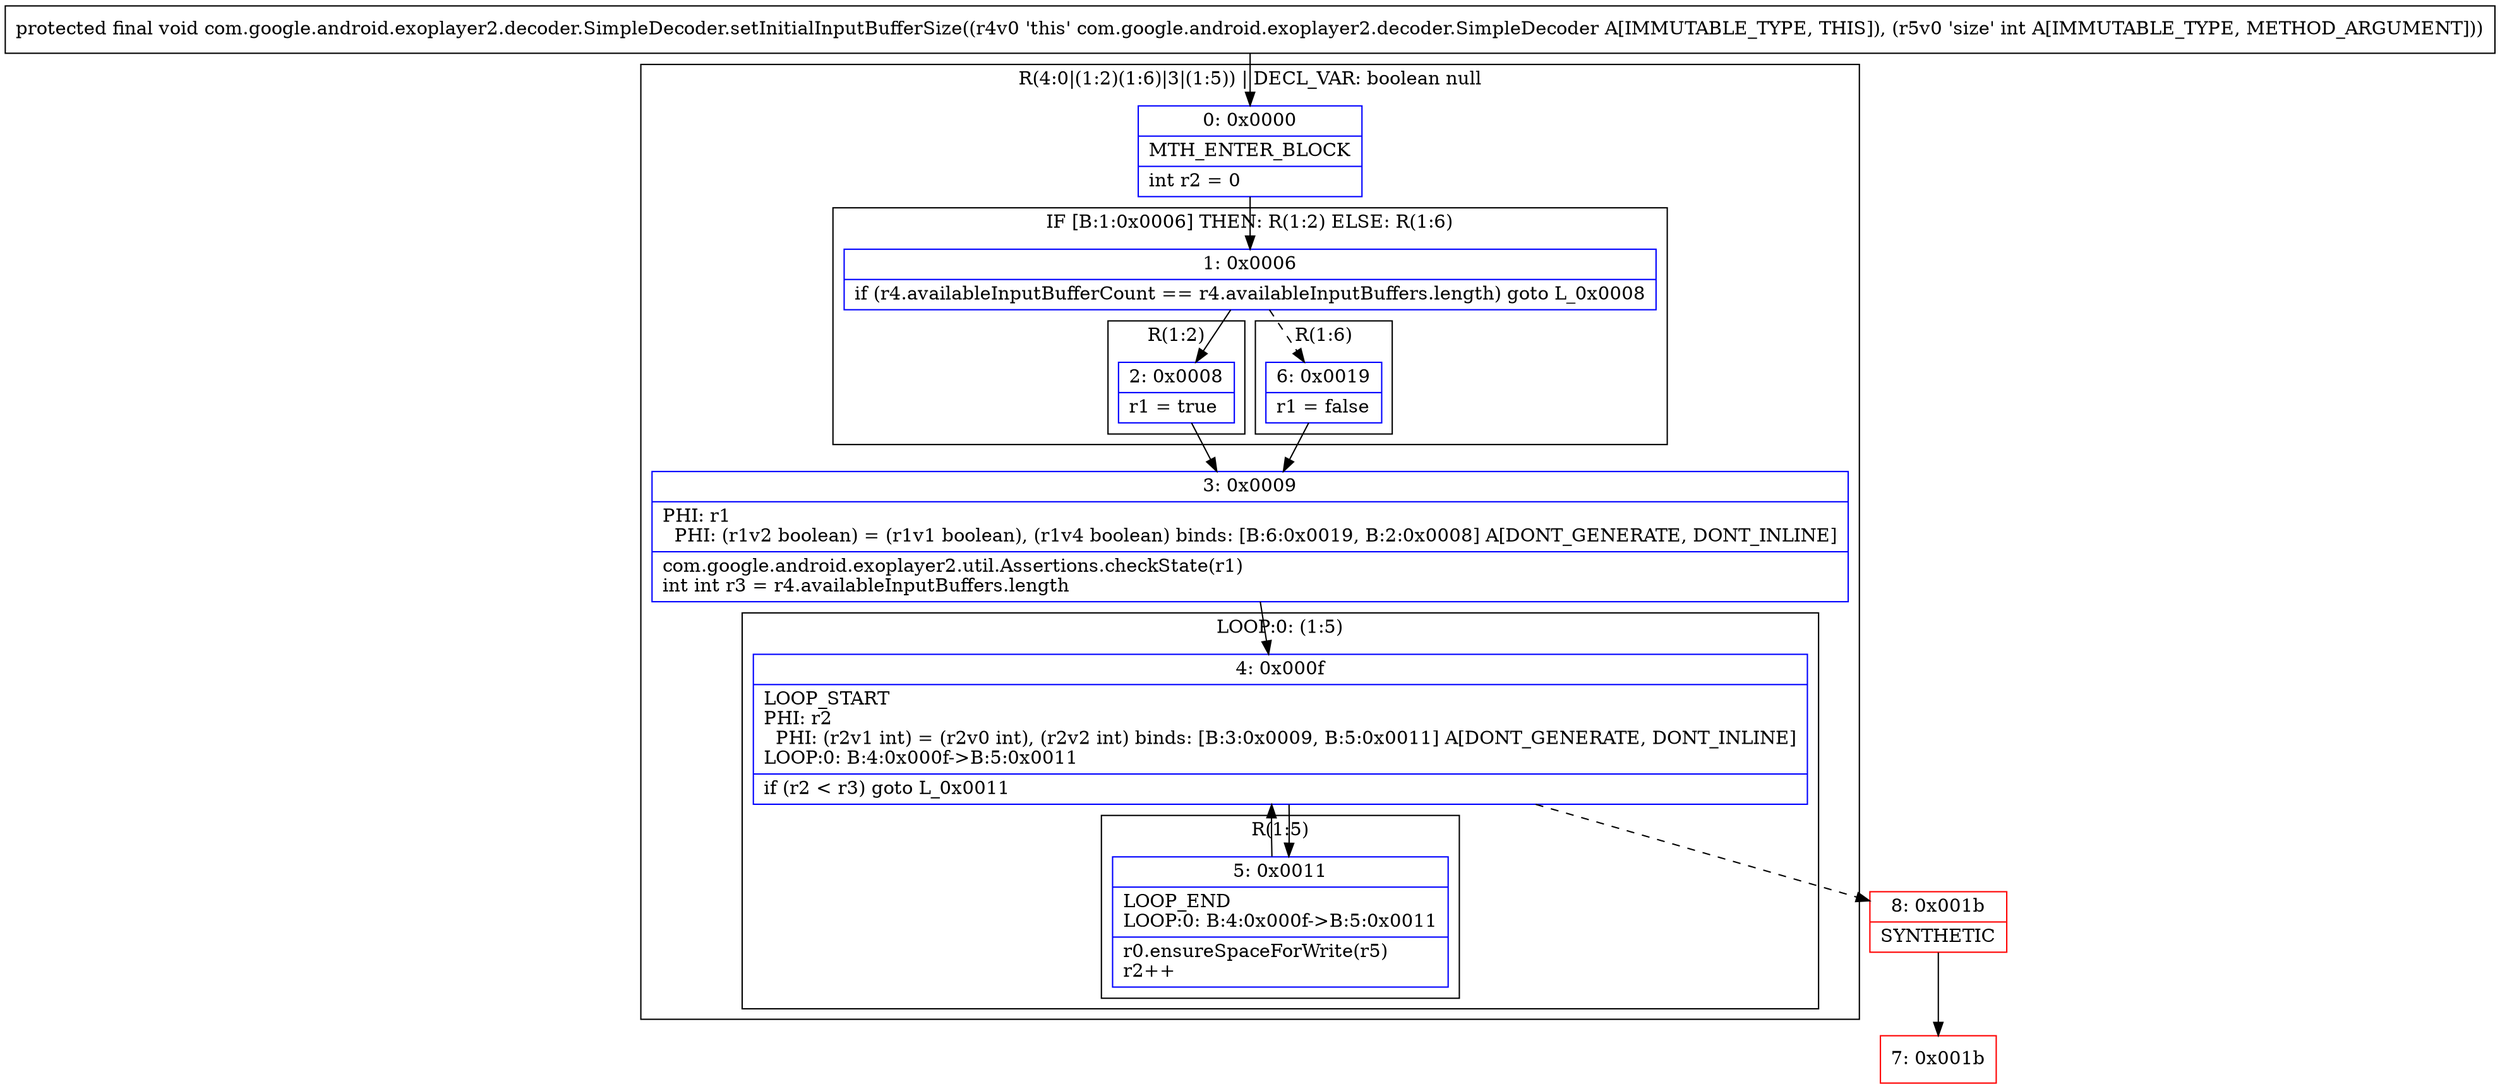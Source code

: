 digraph "CFG forcom.google.android.exoplayer2.decoder.SimpleDecoder.setInitialInputBufferSize(I)V" {
subgraph cluster_Region_1424750658 {
label = "R(4:0|(1:2)(1:6)|3|(1:5)) | DECL_VAR: boolean null\l";
node [shape=record,color=blue];
Node_0 [shape=record,label="{0\:\ 0x0000|MTH_ENTER_BLOCK\l|int r2 = 0\l}"];
subgraph cluster_IfRegion_1530232250 {
label = "IF [B:1:0x0006] THEN: R(1:2) ELSE: R(1:6)";
node [shape=record,color=blue];
Node_1 [shape=record,label="{1\:\ 0x0006|if (r4.availableInputBufferCount == r4.availableInputBuffers.length) goto L_0x0008\l}"];
subgraph cluster_Region_1640101884 {
label = "R(1:2)";
node [shape=record,color=blue];
Node_2 [shape=record,label="{2\:\ 0x0008|r1 = true\l}"];
}
subgraph cluster_Region_1916676319 {
label = "R(1:6)";
node [shape=record,color=blue];
Node_6 [shape=record,label="{6\:\ 0x0019|r1 = false\l}"];
}
}
Node_3 [shape=record,label="{3\:\ 0x0009|PHI: r1 \l  PHI: (r1v2 boolean) = (r1v1 boolean), (r1v4 boolean) binds: [B:6:0x0019, B:2:0x0008] A[DONT_GENERATE, DONT_INLINE]\l|com.google.android.exoplayer2.util.Assertions.checkState(r1)\lint int r3 = r4.availableInputBuffers.length\l}"];
subgraph cluster_LoopRegion_382660817 {
label = "LOOP:0: (1:5)";
node [shape=record,color=blue];
Node_4 [shape=record,label="{4\:\ 0x000f|LOOP_START\lPHI: r2 \l  PHI: (r2v1 int) = (r2v0 int), (r2v2 int) binds: [B:3:0x0009, B:5:0x0011] A[DONT_GENERATE, DONT_INLINE]\lLOOP:0: B:4:0x000f\-\>B:5:0x0011\l|if (r2 \< r3) goto L_0x0011\l}"];
subgraph cluster_Region_152720380 {
label = "R(1:5)";
node [shape=record,color=blue];
Node_5 [shape=record,label="{5\:\ 0x0011|LOOP_END\lLOOP:0: B:4:0x000f\-\>B:5:0x0011\l|r0.ensureSpaceForWrite(r5)\lr2++\l}"];
}
}
}
Node_7 [shape=record,color=red,label="{7\:\ 0x001b}"];
Node_8 [shape=record,color=red,label="{8\:\ 0x001b|SYNTHETIC\l}"];
MethodNode[shape=record,label="{protected final void com.google.android.exoplayer2.decoder.SimpleDecoder.setInitialInputBufferSize((r4v0 'this' com.google.android.exoplayer2.decoder.SimpleDecoder A[IMMUTABLE_TYPE, THIS]), (r5v0 'size' int A[IMMUTABLE_TYPE, METHOD_ARGUMENT])) }"];
MethodNode -> Node_0;
Node_0 -> Node_1;
Node_1 -> Node_2;
Node_1 -> Node_6[style=dashed];
Node_2 -> Node_3;
Node_6 -> Node_3;
Node_3 -> Node_4;
Node_4 -> Node_5;
Node_4 -> Node_8[style=dashed];
Node_5 -> Node_4;
Node_8 -> Node_7;
}


